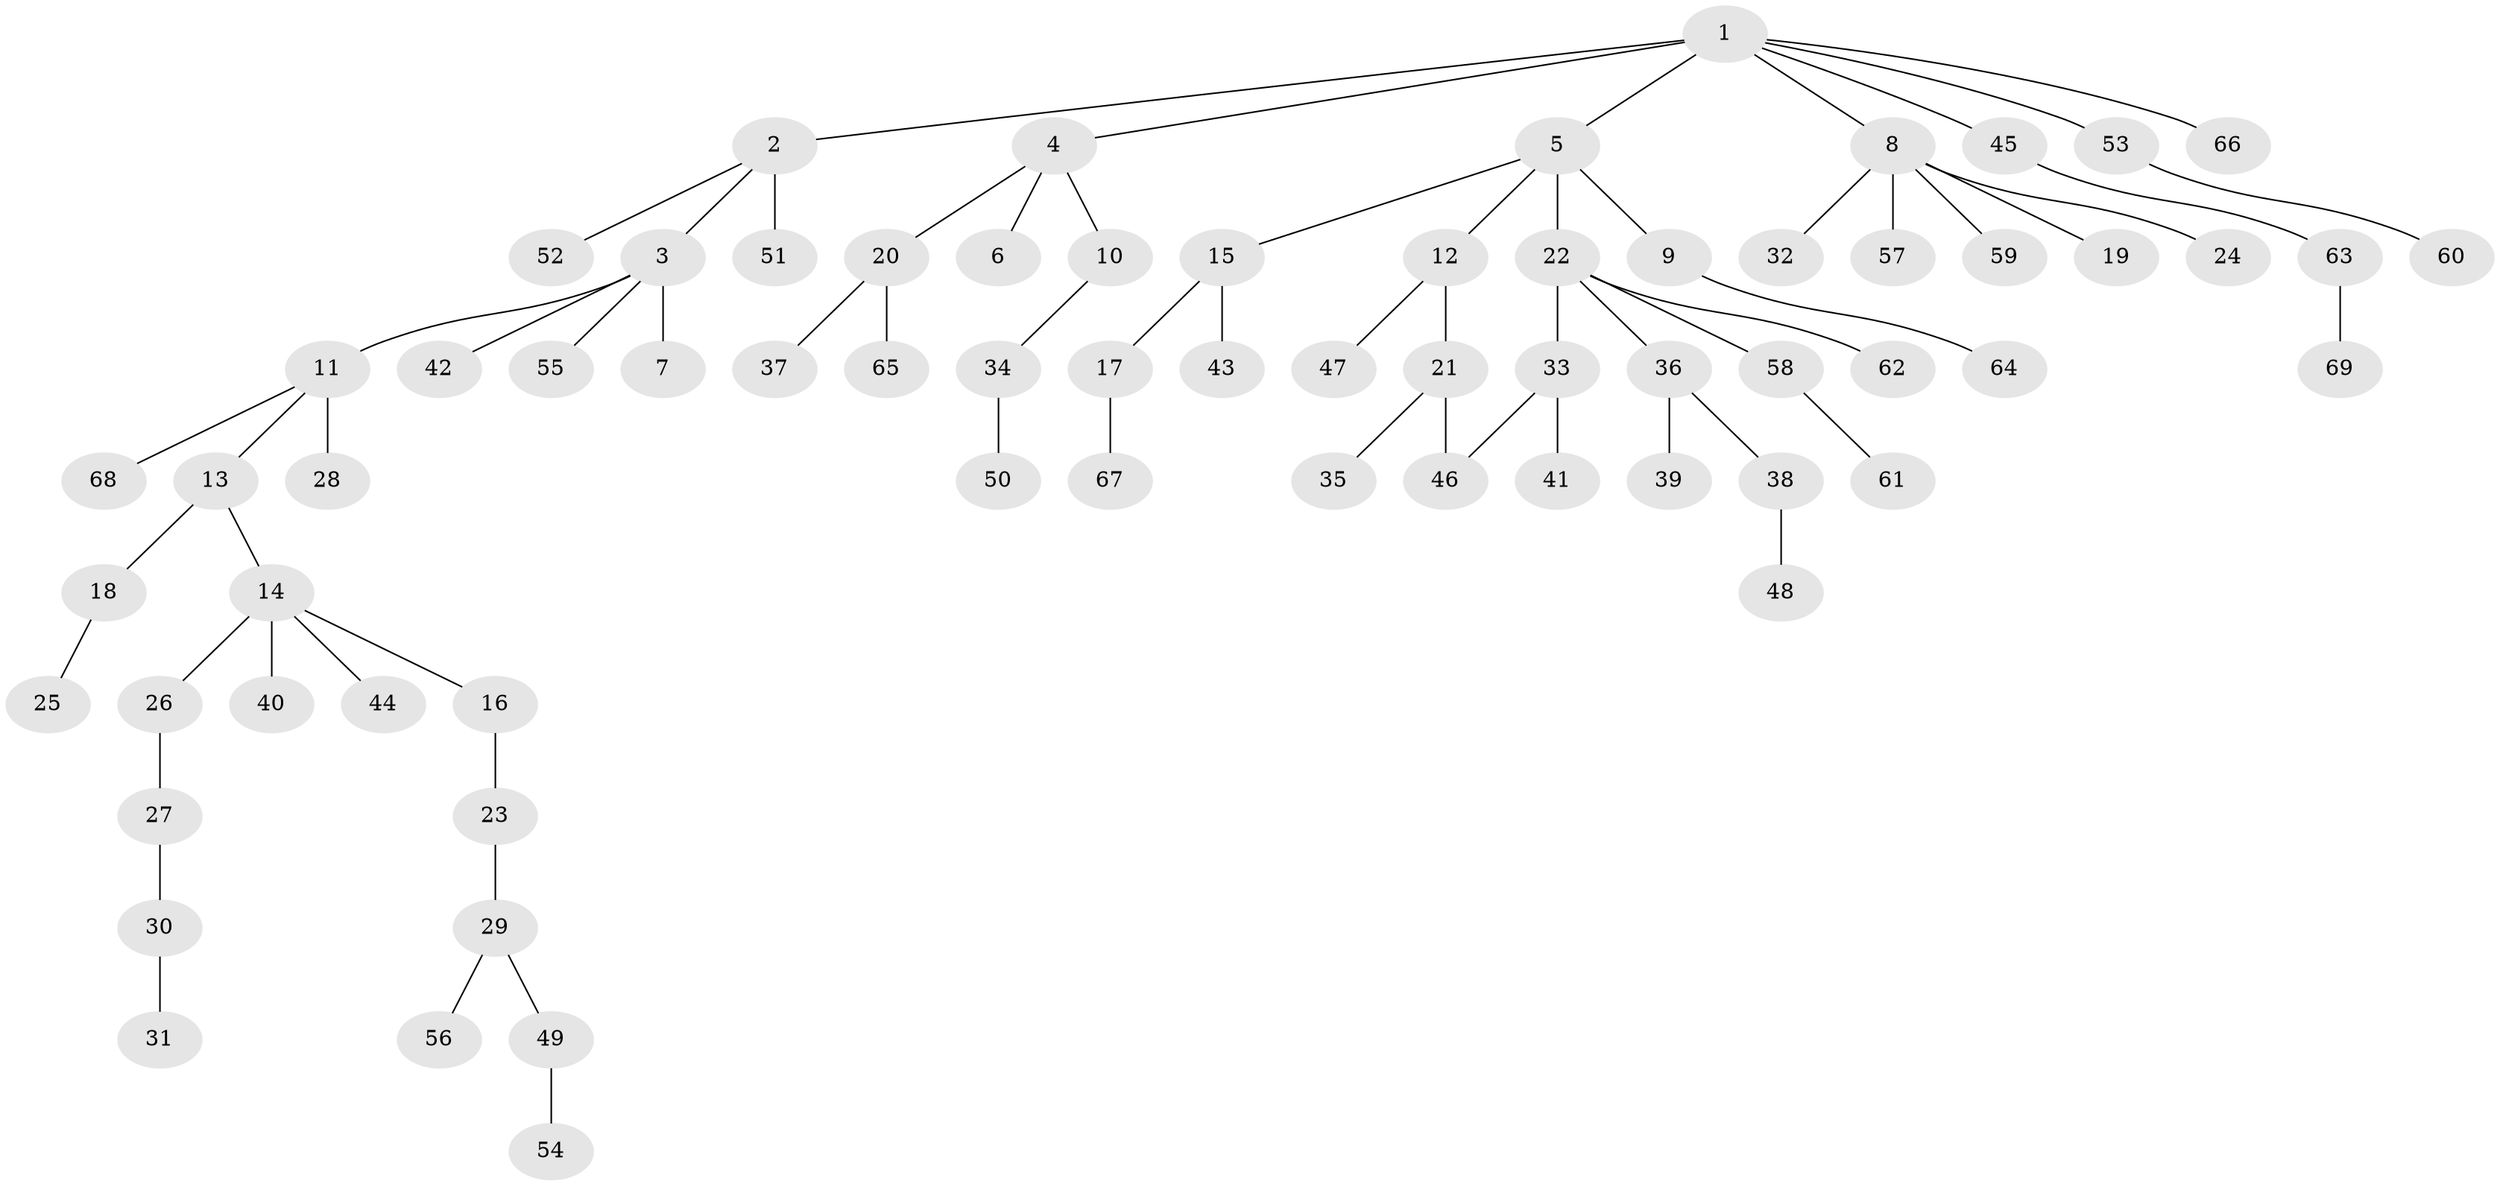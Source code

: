 // original degree distribution, {9: 0.007462686567164179, 4: 0.1044776119402985, 5: 0.022388059701492536, 6: 0.014925373134328358, 2: 0.23880597014925373, 3: 0.08955223880597014, 1: 0.5149253731343284, 7: 0.007462686567164179}
// Generated by graph-tools (version 1.1) at 2025/34/03/09/25 02:34:16]
// undirected, 69 vertices, 69 edges
graph export_dot {
graph [start="1"]
  node [color=gray90,style=filled];
  1;
  2;
  3;
  4;
  5;
  6;
  7;
  8;
  9;
  10;
  11;
  12;
  13;
  14;
  15;
  16;
  17;
  18;
  19;
  20;
  21;
  22;
  23;
  24;
  25;
  26;
  27;
  28;
  29;
  30;
  31;
  32;
  33;
  34;
  35;
  36;
  37;
  38;
  39;
  40;
  41;
  42;
  43;
  44;
  45;
  46;
  47;
  48;
  49;
  50;
  51;
  52;
  53;
  54;
  55;
  56;
  57;
  58;
  59;
  60;
  61;
  62;
  63;
  64;
  65;
  66;
  67;
  68;
  69;
  1 -- 2 [weight=2.0];
  1 -- 4 [weight=1.0];
  1 -- 5 [weight=1.0];
  1 -- 8 [weight=1.0];
  1 -- 45 [weight=1.0];
  1 -- 53 [weight=1.0];
  1 -- 66 [weight=1.0];
  2 -- 3 [weight=1.0];
  2 -- 51 [weight=1.0];
  2 -- 52 [weight=1.0];
  3 -- 7 [weight=3.0];
  3 -- 11 [weight=1.0];
  3 -- 42 [weight=1.0];
  3 -- 55 [weight=1.0];
  4 -- 6 [weight=1.0];
  4 -- 10 [weight=1.0];
  4 -- 20 [weight=1.0];
  5 -- 9 [weight=1.0];
  5 -- 12 [weight=1.0];
  5 -- 15 [weight=1.0];
  5 -- 22 [weight=1.0];
  8 -- 19 [weight=1.0];
  8 -- 24 [weight=1.0];
  8 -- 32 [weight=1.0];
  8 -- 57 [weight=1.0];
  8 -- 59 [weight=1.0];
  9 -- 64 [weight=1.0];
  10 -- 34 [weight=1.0];
  11 -- 13 [weight=1.0];
  11 -- 28 [weight=3.0];
  11 -- 68 [weight=1.0];
  12 -- 21 [weight=1.0];
  12 -- 47 [weight=1.0];
  13 -- 14 [weight=1.0];
  13 -- 18 [weight=1.0];
  14 -- 16 [weight=1.0];
  14 -- 26 [weight=1.0];
  14 -- 40 [weight=1.0];
  14 -- 44 [weight=1.0];
  15 -- 17 [weight=2.0];
  15 -- 43 [weight=1.0];
  16 -- 23 [weight=3.0];
  17 -- 67 [weight=1.0];
  18 -- 25 [weight=1.0];
  20 -- 37 [weight=1.0];
  20 -- 65 [weight=1.0];
  21 -- 35 [weight=1.0];
  21 -- 46 [weight=1.0];
  22 -- 33 [weight=1.0];
  22 -- 36 [weight=1.0];
  22 -- 58 [weight=1.0];
  22 -- 62 [weight=2.0];
  23 -- 29 [weight=1.0];
  26 -- 27 [weight=1.0];
  27 -- 30 [weight=1.0];
  29 -- 49 [weight=1.0];
  29 -- 56 [weight=1.0];
  30 -- 31 [weight=2.0];
  33 -- 41 [weight=1.0];
  33 -- 46 [weight=1.0];
  34 -- 50 [weight=1.0];
  36 -- 38 [weight=1.0];
  36 -- 39 [weight=1.0];
  38 -- 48 [weight=2.0];
  45 -- 63 [weight=1.0];
  49 -- 54 [weight=1.0];
  53 -- 60 [weight=1.0];
  58 -- 61 [weight=1.0];
  63 -- 69 [weight=1.0];
}
